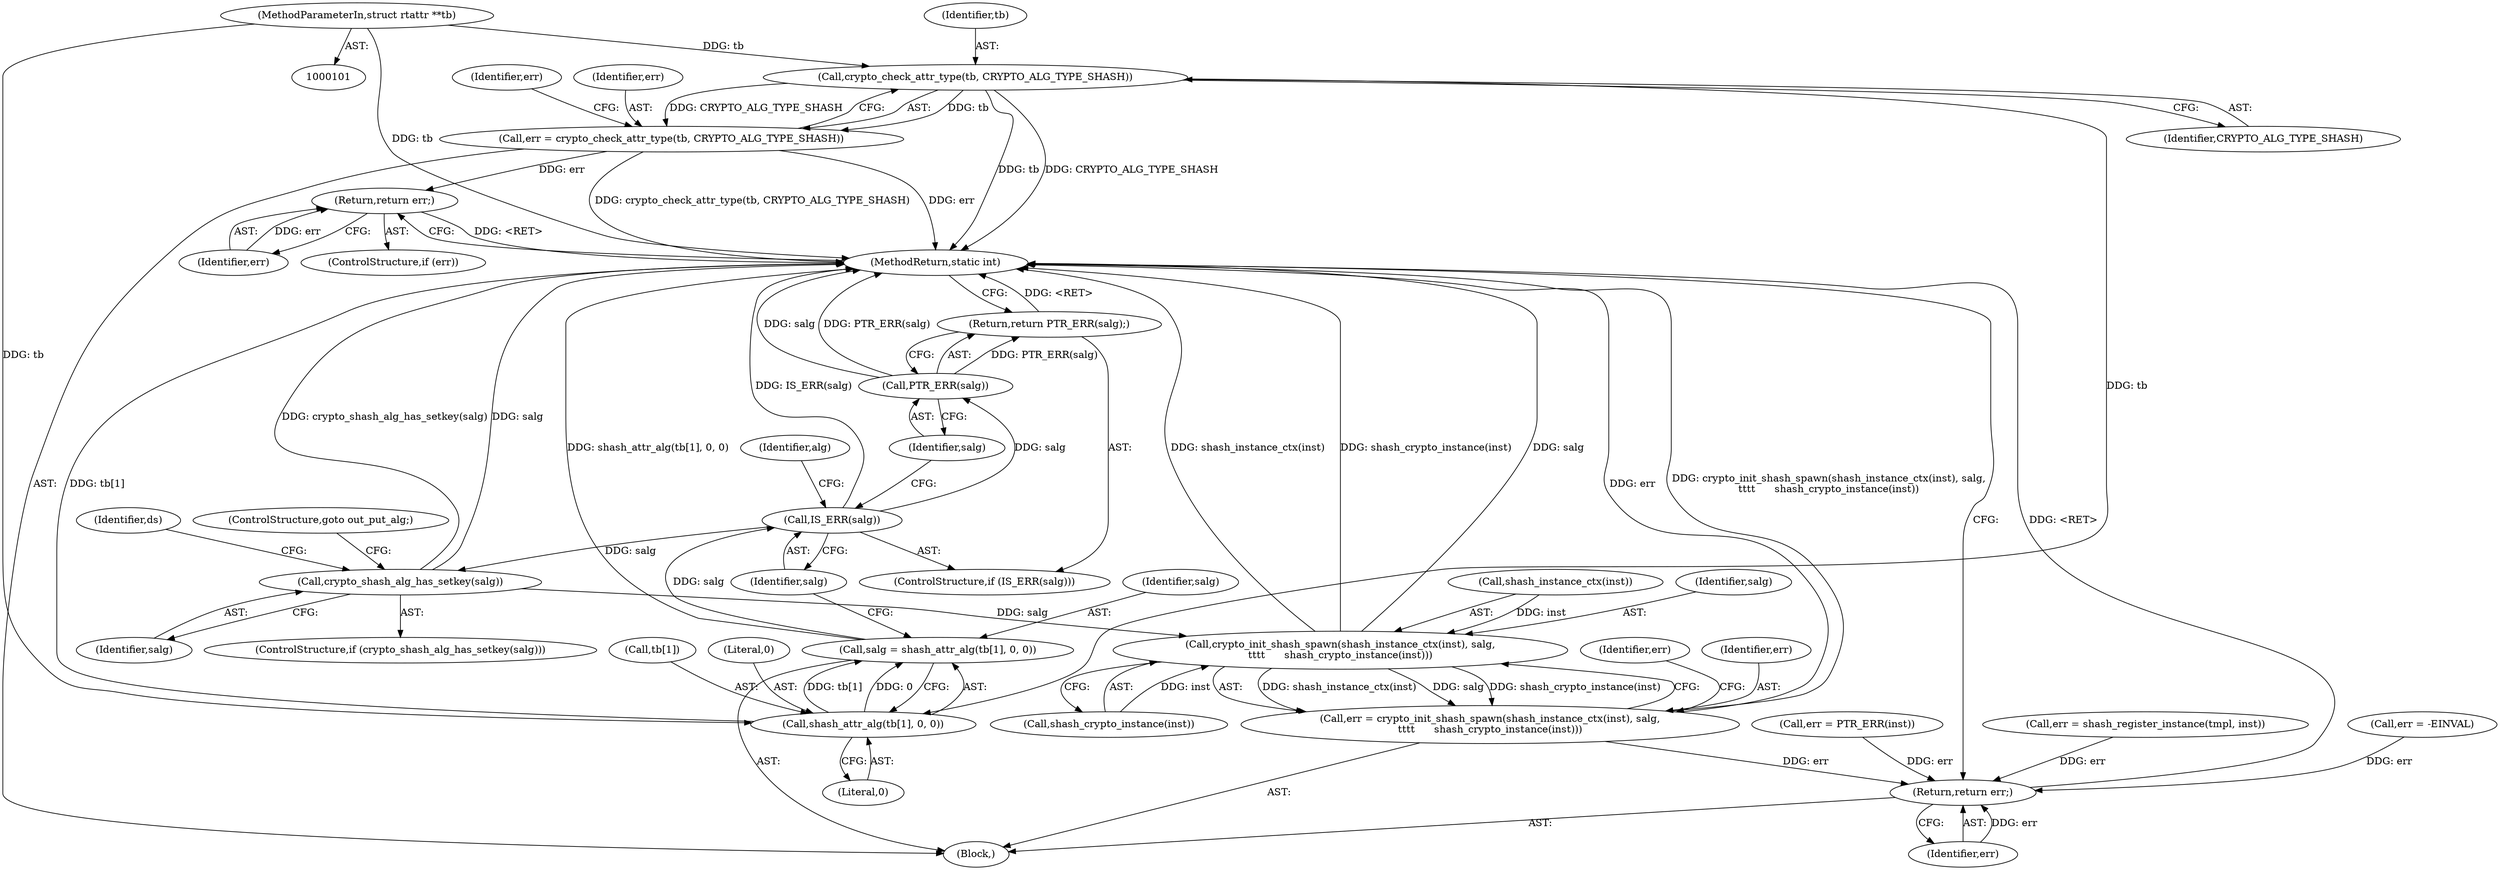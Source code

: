 digraph "0_linux_af3ff8045bbf3e32f1a448542e73abb4c8ceb6f1@pointer" {
"1000103" [label="(MethodParameterIn,struct rtattr **tb)"];
"1000113" [label="(Call,crypto_check_attr_type(tb, CRYPTO_ALG_TYPE_SHASH))"];
"1000111" [label="(Call,err = crypto_check_attr_type(tb, CRYPTO_ALG_TYPE_SHASH))"];
"1000118" [label="(Return,return err;)"];
"1000122" [label="(Call,shash_attr_alg(tb[1], 0, 0))"];
"1000120" [label="(Call,salg = shash_attr_alg(tb[1], 0, 0))"];
"1000129" [label="(Call,IS_ERR(salg))"];
"1000132" [label="(Call,PTR_ERR(salg))"];
"1000131" [label="(Return,return PTR_ERR(salg);)"];
"1000145" [label="(Call,crypto_shash_alg_has_setkey(salg))"];
"1000186" [label="(Call,crypto_init_shash_spawn(shash_instance_ctx(inst), salg,\n\t\t\t\t      shash_crypto_instance(inst)))"];
"1000184" [label="(Call,err = crypto_init_shash_spawn(shash_instance_ctx(inst), salg,\n\t\t\t\t      shash_crypto_instance(inst)))"];
"1000349" [label="(Return,return err;)"];
"1000116" [label="(ControlStructure,if (err))"];
"1000133" [label="(Identifier,salg)"];
"1000190" [label="(Call,shash_crypto_instance(inst))"];
"1000114" [label="(Identifier,tb)"];
"1000128" [label="(ControlStructure,if (IS_ERR(salg)))"];
"1000186" [label="(Call,crypto_init_shash_spawn(shash_instance_ctx(inst), salg,\n\t\t\t\t      shash_crypto_instance(inst)))"];
"1000118" [label="(Return,return err;)"];
"1000123" [label="(Call,tb[1])"];
"1000184" [label="(Call,err = crypto_init_shash_spawn(shash_instance_ctx(inst), salg,\n\t\t\t\t      shash_crypto_instance(inst)))"];
"1000115" [label="(Identifier,CRYPTO_ALG_TYPE_SHASH)"];
"1000119" [label="(Identifier,err)"];
"1000120" [label="(Call,salg = shash_attr_alg(tb[1], 0, 0))"];
"1000140" [label="(Call,err = -EINVAL)"];
"1000187" [label="(Call,shash_instance_ctx(inst))"];
"1000129" [label="(Call,IS_ERR(salg))"];
"1000145" [label="(Call,crypto_shash_alg_has_setkey(salg))"];
"1000127" [label="(Literal,0)"];
"1000126" [label="(Literal,0)"];
"1000130" [label="(Identifier,salg)"];
"1000144" [label="(ControlStructure,if (crypto_shash_alg_has_setkey(salg)))"];
"1000117" [label="(Identifier,err)"];
"1000189" [label="(Identifier,salg)"];
"1000176" [label="(Call,err = PTR_ERR(inst))"];
"1000135" [label="(Identifier,alg)"];
"1000103" [label="(MethodParameterIn,struct rtattr **tb)"];
"1000146" [label="(Identifier,salg)"];
"1000351" [label="(MethodReturn,static int)"];
"1000112" [label="(Identifier,err)"];
"1000111" [label="(Call,err = crypto_check_attr_type(tb, CRYPTO_ALG_TYPE_SHASH))"];
"1000121" [label="(Identifier,salg)"];
"1000349" [label="(Return,return err;)"];
"1000149" [label="(Identifier,ds)"];
"1000113" [label="(Call,crypto_check_attr_type(tb, CRYPTO_ALG_TYPE_SHASH))"];
"1000350" [label="(Identifier,err)"];
"1000132" [label="(Call,PTR_ERR(salg))"];
"1000122" [label="(Call,shash_attr_alg(tb[1], 0, 0))"];
"1000334" [label="(Call,err = shash_register_instance(tmpl, inst))"];
"1000147" [label="(ControlStructure,goto out_put_alg;)"];
"1000193" [label="(Identifier,err)"];
"1000131" [label="(Return,return PTR_ERR(salg);)"];
"1000104" [label="(Block,)"];
"1000185" [label="(Identifier,err)"];
"1000103" -> "1000101"  [label="AST: "];
"1000103" -> "1000351"  [label="DDG: tb"];
"1000103" -> "1000113"  [label="DDG: tb"];
"1000103" -> "1000122"  [label="DDG: tb"];
"1000113" -> "1000111"  [label="AST: "];
"1000113" -> "1000115"  [label="CFG: "];
"1000114" -> "1000113"  [label="AST: "];
"1000115" -> "1000113"  [label="AST: "];
"1000111" -> "1000113"  [label="CFG: "];
"1000113" -> "1000351"  [label="DDG: tb"];
"1000113" -> "1000351"  [label="DDG: CRYPTO_ALG_TYPE_SHASH"];
"1000113" -> "1000111"  [label="DDG: tb"];
"1000113" -> "1000111"  [label="DDG: CRYPTO_ALG_TYPE_SHASH"];
"1000113" -> "1000122"  [label="DDG: tb"];
"1000111" -> "1000104"  [label="AST: "];
"1000112" -> "1000111"  [label="AST: "];
"1000117" -> "1000111"  [label="CFG: "];
"1000111" -> "1000351"  [label="DDG: err"];
"1000111" -> "1000351"  [label="DDG: crypto_check_attr_type(tb, CRYPTO_ALG_TYPE_SHASH)"];
"1000111" -> "1000118"  [label="DDG: err"];
"1000118" -> "1000116"  [label="AST: "];
"1000118" -> "1000119"  [label="CFG: "];
"1000119" -> "1000118"  [label="AST: "];
"1000351" -> "1000118"  [label="CFG: "];
"1000118" -> "1000351"  [label="DDG: <RET>"];
"1000119" -> "1000118"  [label="DDG: err"];
"1000122" -> "1000120"  [label="AST: "];
"1000122" -> "1000127"  [label="CFG: "];
"1000123" -> "1000122"  [label="AST: "];
"1000126" -> "1000122"  [label="AST: "];
"1000127" -> "1000122"  [label="AST: "];
"1000120" -> "1000122"  [label="CFG: "];
"1000122" -> "1000351"  [label="DDG: tb[1]"];
"1000122" -> "1000120"  [label="DDG: tb[1]"];
"1000122" -> "1000120"  [label="DDG: 0"];
"1000120" -> "1000104"  [label="AST: "];
"1000121" -> "1000120"  [label="AST: "];
"1000130" -> "1000120"  [label="CFG: "];
"1000120" -> "1000351"  [label="DDG: shash_attr_alg(tb[1], 0, 0)"];
"1000120" -> "1000129"  [label="DDG: salg"];
"1000129" -> "1000128"  [label="AST: "];
"1000129" -> "1000130"  [label="CFG: "];
"1000130" -> "1000129"  [label="AST: "];
"1000133" -> "1000129"  [label="CFG: "];
"1000135" -> "1000129"  [label="CFG: "];
"1000129" -> "1000351"  [label="DDG: IS_ERR(salg)"];
"1000129" -> "1000132"  [label="DDG: salg"];
"1000129" -> "1000145"  [label="DDG: salg"];
"1000132" -> "1000131"  [label="AST: "];
"1000132" -> "1000133"  [label="CFG: "];
"1000133" -> "1000132"  [label="AST: "];
"1000131" -> "1000132"  [label="CFG: "];
"1000132" -> "1000351"  [label="DDG: PTR_ERR(salg)"];
"1000132" -> "1000351"  [label="DDG: salg"];
"1000132" -> "1000131"  [label="DDG: PTR_ERR(salg)"];
"1000131" -> "1000128"  [label="AST: "];
"1000351" -> "1000131"  [label="CFG: "];
"1000131" -> "1000351"  [label="DDG: <RET>"];
"1000145" -> "1000144"  [label="AST: "];
"1000145" -> "1000146"  [label="CFG: "];
"1000146" -> "1000145"  [label="AST: "];
"1000147" -> "1000145"  [label="CFG: "];
"1000149" -> "1000145"  [label="CFG: "];
"1000145" -> "1000351"  [label="DDG: crypto_shash_alg_has_setkey(salg)"];
"1000145" -> "1000351"  [label="DDG: salg"];
"1000145" -> "1000186"  [label="DDG: salg"];
"1000186" -> "1000184"  [label="AST: "];
"1000186" -> "1000190"  [label="CFG: "];
"1000187" -> "1000186"  [label="AST: "];
"1000189" -> "1000186"  [label="AST: "];
"1000190" -> "1000186"  [label="AST: "];
"1000184" -> "1000186"  [label="CFG: "];
"1000186" -> "1000351"  [label="DDG: shash_instance_ctx(inst)"];
"1000186" -> "1000351"  [label="DDG: shash_crypto_instance(inst)"];
"1000186" -> "1000351"  [label="DDG: salg"];
"1000186" -> "1000184"  [label="DDG: shash_instance_ctx(inst)"];
"1000186" -> "1000184"  [label="DDG: salg"];
"1000186" -> "1000184"  [label="DDG: shash_crypto_instance(inst)"];
"1000187" -> "1000186"  [label="DDG: inst"];
"1000190" -> "1000186"  [label="DDG: inst"];
"1000184" -> "1000104"  [label="AST: "];
"1000185" -> "1000184"  [label="AST: "];
"1000193" -> "1000184"  [label="CFG: "];
"1000184" -> "1000351"  [label="DDG: err"];
"1000184" -> "1000351"  [label="DDG: crypto_init_shash_spawn(shash_instance_ctx(inst), salg,\n\t\t\t\t      shash_crypto_instance(inst))"];
"1000184" -> "1000349"  [label="DDG: err"];
"1000349" -> "1000104"  [label="AST: "];
"1000349" -> "1000350"  [label="CFG: "];
"1000350" -> "1000349"  [label="AST: "];
"1000351" -> "1000349"  [label="CFG: "];
"1000349" -> "1000351"  [label="DDG: <RET>"];
"1000350" -> "1000349"  [label="DDG: err"];
"1000140" -> "1000349"  [label="DDG: err"];
"1000176" -> "1000349"  [label="DDG: err"];
"1000334" -> "1000349"  [label="DDG: err"];
}
